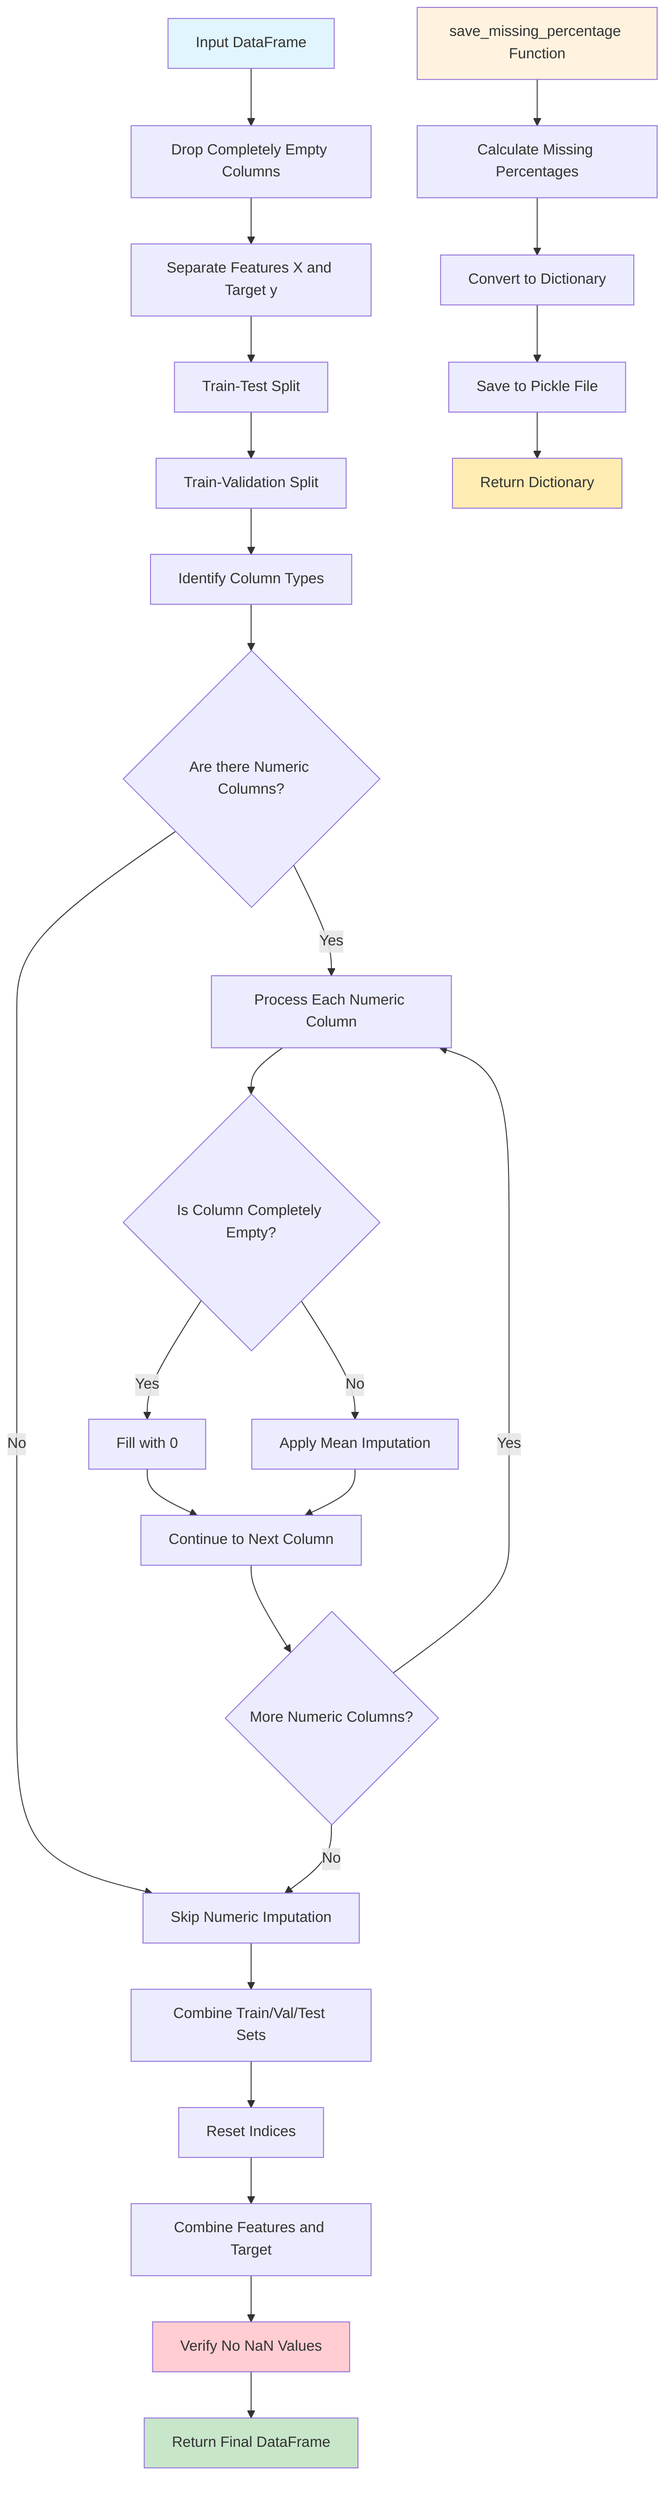 flowchart TD
    A[Input DataFrame] --> B[Drop Completely Empty Columns]
    B --> C[Separate Features X and Target y]
    C --> D[Train-Test Split]
    D --> E[Train-Validation Split]
    
    E --> F[Identify Column Types]
    F --> G{Are there Numeric Columns?}
    
    G -->|Yes| H[Process Each Numeric Column]
    G -->|No| M[Skip Numeric Imputation]
    
    H --> I{Is Column Completely Empty?}
    I -->|Yes| J[Fill with 0]
    I -->|No| K[Apply Mean Imputation]
    
    J --> L[Continue to Next Column]
    K --> L
    L --> N{More Numeric Columns?}
    N -->|Yes| H
    N -->|No| M
    
    M --> O[Combine Train/Val/Test Sets]
    O --> P[Reset Indices]
    P --> Q[Combine Features and Target]
    Q --> R[Verify No NaN Values]
    R --> S[Return Final DataFrame]
    
    T[save_missing_percentage Function] --> U[Calculate Missing Percentages]
    U --> V[Convert to Dictionary]
    V --> W[Save to Pickle File]
    W --> X[Return Dictionary]
    
    style A fill:#e1f5fe
    style S fill:#c8e6c9
    style T fill:#fff3e0
    style X fill:#ffecb3
    style R fill:#ffcdd2